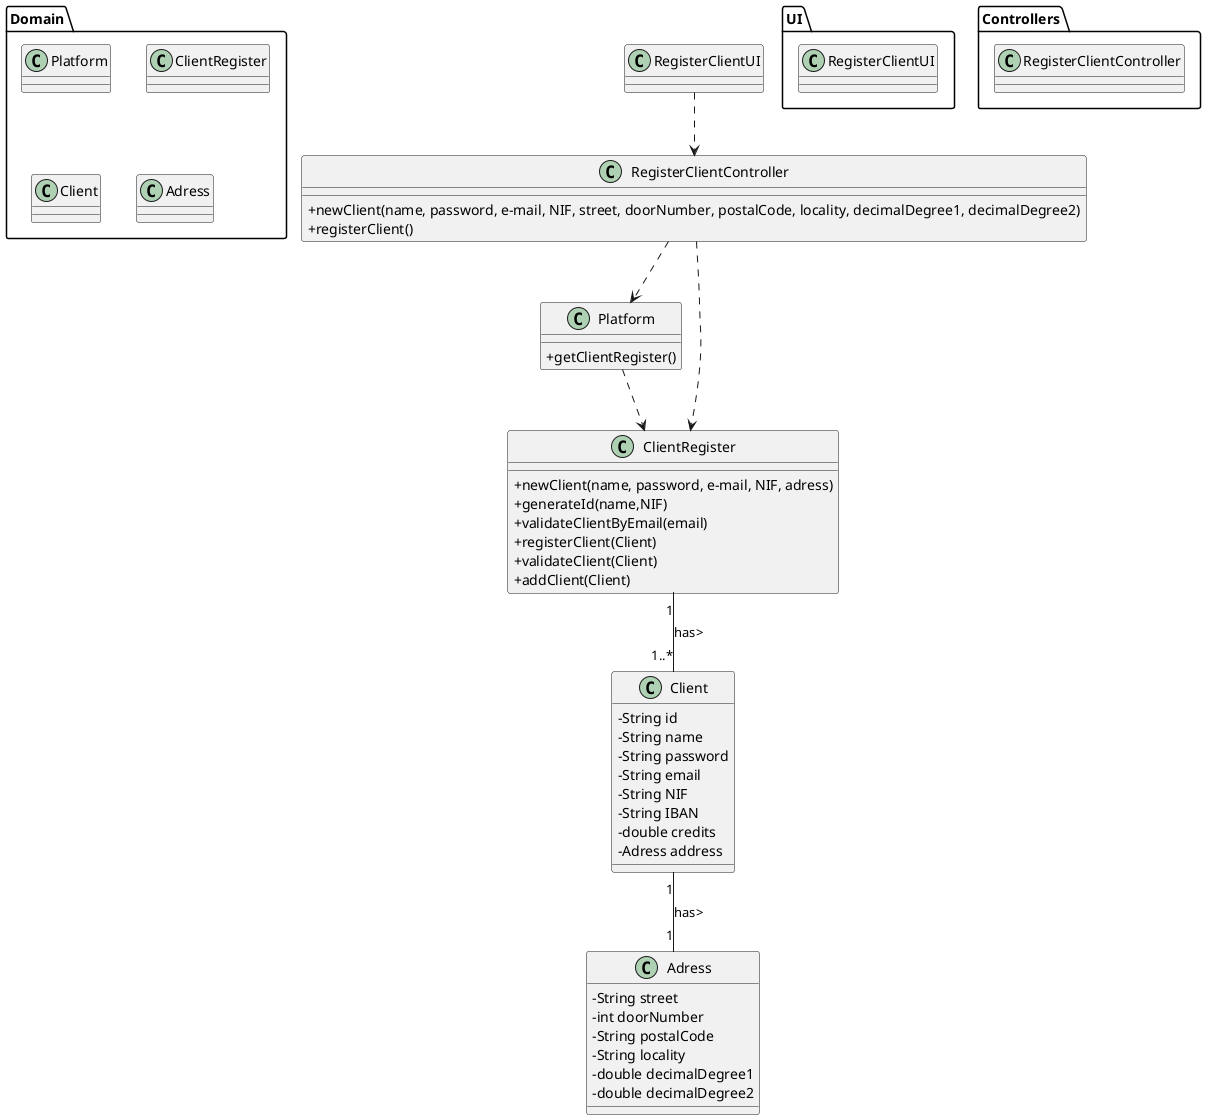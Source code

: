 @startuml
skinparam classAttributeIconSize 0

package UI <<Folder>> {
  class RegisterClientUI
}

package Controllers <<Folder>> {
  class RegisterClientController
}

package Domain <<Folder>> {
class Platform
class ClientRegister
class Client
class Adress
}
class RegisterClientUI {
}

class RegisterClientController {
  +newClient(name, password, e-mail, NIF, street, doorNumber, postalCode, locality, decimalDegree1, decimalDegree2)
  +registerClient()
}

class Platform {
  +getClientRegister()
}

class ClientRegister {
  +newClient(name, password, e-mail, NIF, adress)
  +generateId(name,NIF)
  +validateClientByEmail(email)
  +registerClient(Client)
  +validateClient(Client)
  +addClient(Client)
}

class Client{
-String id
-String name
-String password
-String email
-String NIF
-String IBAN
-double credits
-Adress address
}

class Adress{
-String street
-int doorNumber
-String postalCode
-String locality
-double decimalDegree1
-double decimalDegree2
}

RegisterClientUI ..> RegisterClientController

RegisterClientController ..> Platform
RegisterClientController ..> ClientRegister

Platform ..> ClientRegister

ClientRegister"1" -- "1..*" Client : has>

Client"1" -- "1" Adress : has>


@enduml